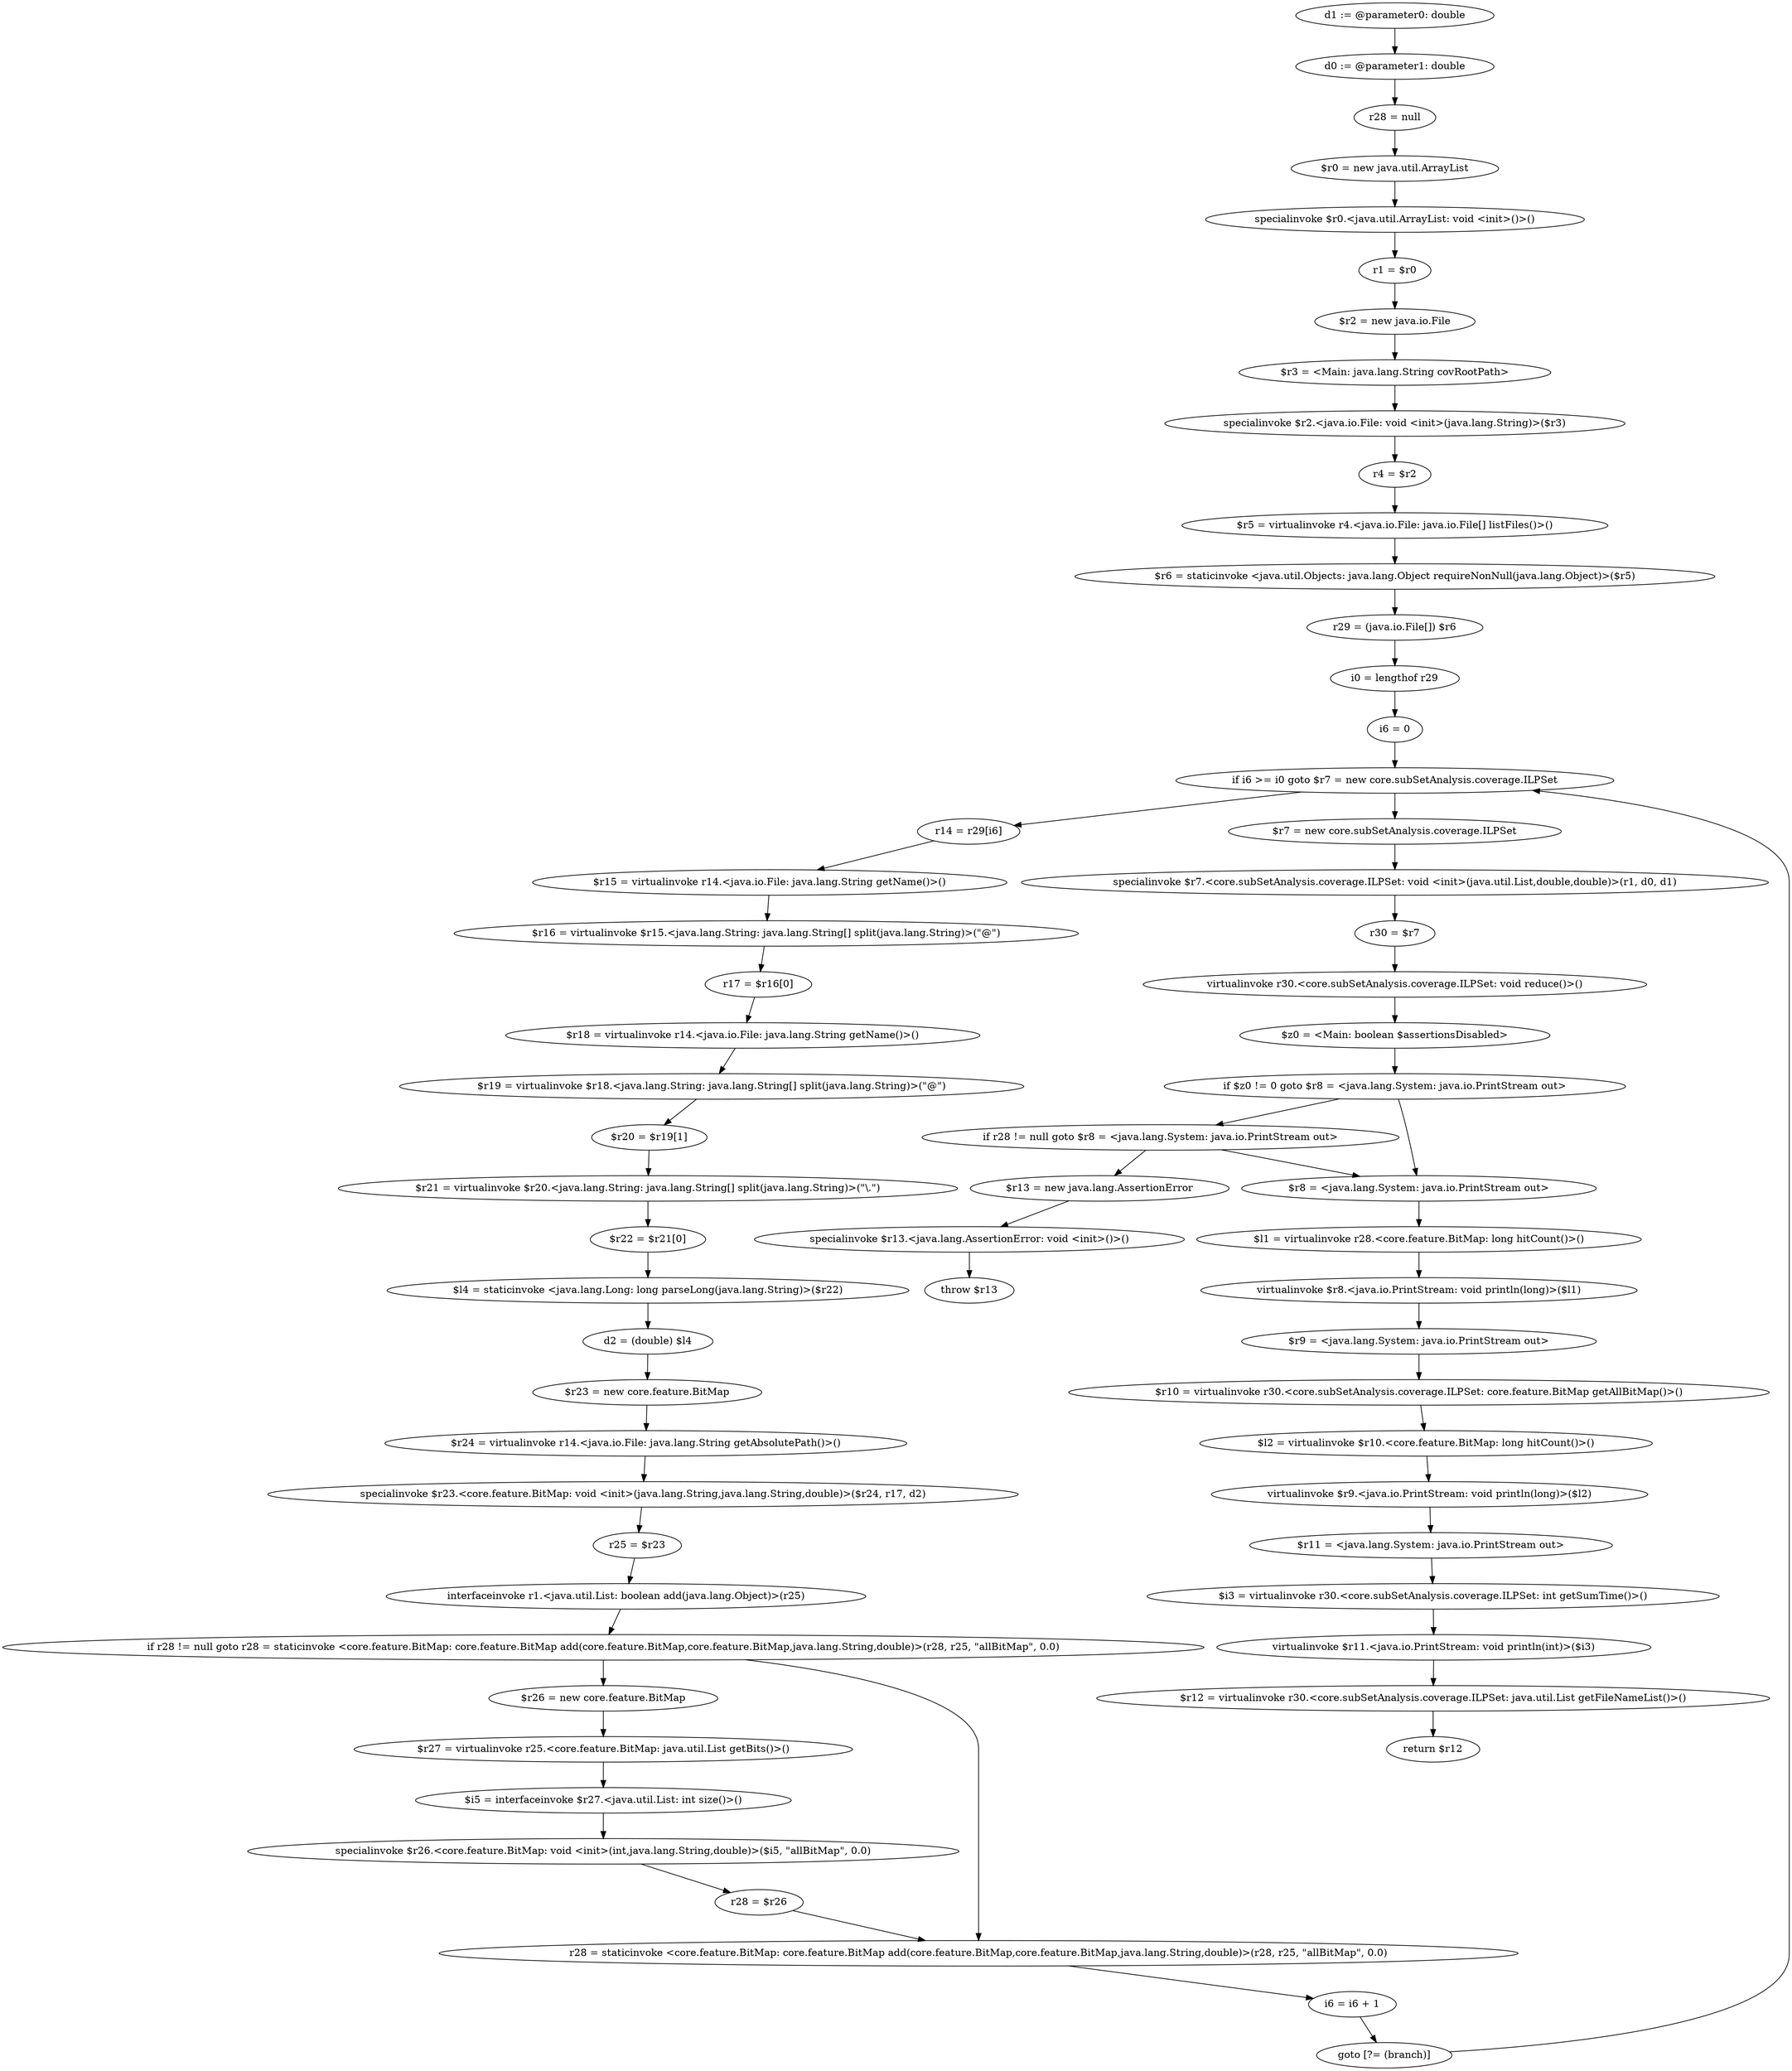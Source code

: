 digraph "unitGraph" {
    "d1 := @parameter0: double"
    "d0 := @parameter1: double"
    "r28 = null"
    "$r0 = new java.util.ArrayList"
    "specialinvoke $r0.<java.util.ArrayList: void <init>()>()"
    "r1 = $r0"
    "$r2 = new java.io.File"
    "$r3 = <Main: java.lang.String covRootPath>"
    "specialinvoke $r2.<java.io.File: void <init>(java.lang.String)>($r3)"
    "r4 = $r2"
    "$r5 = virtualinvoke r4.<java.io.File: java.io.File[] listFiles()>()"
    "$r6 = staticinvoke <java.util.Objects: java.lang.Object requireNonNull(java.lang.Object)>($r5)"
    "r29 = (java.io.File[]) $r6"
    "i0 = lengthof r29"
    "i6 = 0"
    "if i6 >= i0 goto $r7 = new core.subSetAnalysis.coverage.ILPSet"
    "r14 = r29[i6]"
    "$r15 = virtualinvoke r14.<java.io.File: java.lang.String getName()>()"
    "$r16 = virtualinvoke $r15.<java.lang.String: java.lang.String[] split(java.lang.String)>(\"@\")"
    "r17 = $r16[0]"
    "$r18 = virtualinvoke r14.<java.io.File: java.lang.String getName()>()"
    "$r19 = virtualinvoke $r18.<java.lang.String: java.lang.String[] split(java.lang.String)>(\"@\")"
    "$r20 = $r19[1]"
    "$r21 = virtualinvoke $r20.<java.lang.String: java.lang.String[] split(java.lang.String)>(\"\\.\")"
    "$r22 = $r21[0]"
    "$l4 = staticinvoke <java.lang.Long: long parseLong(java.lang.String)>($r22)"
    "d2 = (double) $l4"
    "$r23 = new core.feature.BitMap"
    "$r24 = virtualinvoke r14.<java.io.File: java.lang.String getAbsolutePath()>()"
    "specialinvoke $r23.<core.feature.BitMap: void <init>(java.lang.String,java.lang.String,double)>($r24, r17, d2)"
    "r25 = $r23"
    "interfaceinvoke r1.<java.util.List: boolean add(java.lang.Object)>(r25)"
    "if r28 != null goto r28 = staticinvoke <core.feature.BitMap: core.feature.BitMap add(core.feature.BitMap,core.feature.BitMap,java.lang.String,double)>(r28, r25, \"allBitMap\", 0.0)"
    "$r26 = new core.feature.BitMap"
    "$r27 = virtualinvoke r25.<core.feature.BitMap: java.util.List getBits()>()"
    "$i5 = interfaceinvoke $r27.<java.util.List: int size()>()"
    "specialinvoke $r26.<core.feature.BitMap: void <init>(int,java.lang.String,double)>($i5, \"allBitMap\", 0.0)"
    "r28 = $r26"
    "r28 = staticinvoke <core.feature.BitMap: core.feature.BitMap add(core.feature.BitMap,core.feature.BitMap,java.lang.String,double)>(r28, r25, \"allBitMap\", 0.0)"
    "i6 = i6 + 1"
    "goto [?= (branch)]"
    "$r7 = new core.subSetAnalysis.coverage.ILPSet"
    "specialinvoke $r7.<core.subSetAnalysis.coverage.ILPSet: void <init>(java.util.List,double,double)>(r1, d0, d1)"
    "r30 = $r7"
    "virtualinvoke r30.<core.subSetAnalysis.coverage.ILPSet: void reduce()>()"
    "$z0 = <Main: boolean $assertionsDisabled>"
    "if $z0 != 0 goto $r8 = <java.lang.System: java.io.PrintStream out>"
    "if r28 != null goto $r8 = <java.lang.System: java.io.PrintStream out>"
    "$r13 = new java.lang.AssertionError"
    "specialinvoke $r13.<java.lang.AssertionError: void <init>()>()"
    "throw $r13"
    "$r8 = <java.lang.System: java.io.PrintStream out>"
    "$l1 = virtualinvoke r28.<core.feature.BitMap: long hitCount()>()"
    "virtualinvoke $r8.<java.io.PrintStream: void println(long)>($l1)"
    "$r9 = <java.lang.System: java.io.PrintStream out>"
    "$r10 = virtualinvoke r30.<core.subSetAnalysis.coverage.ILPSet: core.feature.BitMap getAllBitMap()>()"
    "$l2 = virtualinvoke $r10.<core.feature.BitMap: long hitCount()>()"
    "virtualinvoke $r9.<java.io.PrintStream: void println(long)>($l2)"
    "$r11 = <java.lang.System: java.io.PrintStream out>"
    "$i3 = virtualinvoke r30.<core.subSetAnalysis.coverage.ILPSet: int getSumTime()>()"
    "virtualinvoke $r11.<java.io.PrintStream: void println(int)>($i3)"
    "$r12 = virtualinvoke r30.<core.subSetAnalysis.coverage.ILPSet: java.util.List getFileNameList()>()"
    "return $r12"
    "d1 := @parameter0: double"->"d0 := @parameter1: double";
    "d0 := @parameter1: double"->"r28 = null";
    "r28 = null"->"$r0 = new java.util.ArrayList";
    "$r0 = new java.util.ArrayList"->"specialinvoke $r0.<java.util.ArrayList: void <init>()>()";
    "specialinvoke $r0.<java.util.ArrayList: void <init>()>()"->"r1 = $r0";
    "r1 = $r0"->"$r2 = new java.io.File";
    "$r2 = new java.io.File"->"$r3 = <Main: java.lang.String covRootPath>";
    "$r3 = <Main: java.lang.String covRootPath>"->"specialinvoke $r2.<java.io.File: void <init>(java.lang.String)>($r3)";
    "specialinvoke $r2.<java.io.File: void <init>(java.lang.String)>($r3)"->"r4 = $r2";
    "r4 = $r2"->"$r5 = virtualinvoke r4.<java.io.File: java.io.File[] listFiles()>()";
    "$r5 = virtualinvoke r4.<java.io.File: java.io.File[] listFiles()>()"->"$r6 = staticinvoke <java.util.Objects: java.lang.Object requireNonNull(java.lang.Object)>($r5)";
    "$r6 = staticinvoke <java.util.Objects: java.lang.Object requireNonNull(java.lang.Object)>($r5)"->"r29 = (java.io.File[]) $r6";
    "r29 = (java.io.File[]) $r6"->"i0 = lengthof r29";
    "i0 = lengthof r29"->"i6 = 0";
    "i6 = 0"->"if i6 >= i0 goto $r7 = new core.subSetAnalysis.coverage.ILPSet";
    "if i6 >= i0 goto $r7 = new core.subSetAnalysis.coverage.ILPSet"->"r14 = r29[i6]";
    "if i6 >= i0 goto $r7 = new core.subSetAnalysis.coverage.ILPSet"->"$r7 = new core.subSetAnalysis.coverage.ILPSet";
    "r14 = r29[i6]"->"$r15 = virtualinvoke r14.<java.io.File: java.lang.String getName()>()";
    "$r15 = virtualinvoke r14.<java.io.File: java.lang.String getName()>()"->"$r16 = virtualinvoke $r15.<java.lang.String: java.lang.String[] split(java.lang.String)>(\"@\")";
    "$r16 = virtualinvoke $r15.<java.lang.String: java.lang.String[] split(java.lang.String)>(\"@\")"->"r17 = $r16[0]";
    "r17 = $r16[0]"->"$r18 = virtualinvoke r14.<java.io.File: java.lang.String getName()>()";
    "$r18 = virtualinvoke r14.<java.io.File: java.lang.String getName()>()"->"$r19 = virtualinvoke $r18.<java.lang.String: java.lang.String[] split(java.lang.String)>(\"@\")";
    "$r19 = virtualinvoke $r18.<java.lang.String: java.lang.String[] split(java.lang.String)>(\"@\")"->"$r20 = $r19[1]";
    "$r20 = $r19[1]"->"$r21 = virtualinvoke $r20.<java.lang.String: java.lang.String[] split(java.lang.String)>(\"\\.\")";
    "$r21 = virtualinvoke $r20.<java.lang.String: java.lang.String[] split(java.lang.String)>(\"\\.\")"->"$r22 = $r21[0]";
    "$r22 = $r21[0]"->"$l4 = staticinvoke <java.lang.Long: long parseLong(java.lang.String)>($r22)";
    "$l4 = staticinvoke <java.lang.Long: long parseLong(java.lang.String)>($r22)"->"d2 = (double) $l4";
    "d2 = (double) $l4"->"$r23 = new core.feature.BitMap";
    "$r23 = new core.feature.BitMap"->"$r24 = virtualinvoke r14.<java.io.File: java.lang.String getAbsolutePath()>()";
    "$r24 = virtualinvoke r14.<java.io.File: java.lang.String getAbsolutePath()>()"->"specialinvoke $r23.<core.feature.BitMap: void <init>(java.lang.String,java.lang.String,double)>($r24, r17, d2)";
    "specialinvoke $r23.<core.feature.BitMap: void <init>(java.lang.String,java.lang.String,double)>($r24, r17, d2)"->"r25 = $r23";
    "r25 = $r23"->"interfaceinvoke r1.<java.util.List: boolean add(java.lang.Object)>(r25)";
    "interfaceinvoke r1.<java.util.List: boolean add(java.lang.Object)>(r25)"->"if r28 != null goto r28 = staticinvoke <core.feature.BitMap: core.feature.BitMap add(core.feature.BitMap,core.feature.BitMap,java.lang.String,double)>(r28, r25, \"allBitMap\", 0.0)";
    "if r28 != null goto r28 = staticinvoke <core.feature.BitMap: core.feature.BitMap add(core.feature.BitMap,core.feature.BitMap,java.lang.String,double)>(r28, r25, \"allBitMap\", 0.0)"->"$r26 = new core.feature.BitMap";
    "if r28 != null goto r28 = staticinvoke <core.feature.BitMap: core.feature.BitMap add(core.feature.BitMap,core.feature.BitMap,java.lang.String,double)>(r28, r25, \"allBitMap\", 0.0)"->"r28 = staticinvoke <core.feature.BitMap: core.feature.BitMap add(core.feature.BitMap,core.feature.BitMap,java.lang.String,double)>(r28, r25, \"allBitMap\", 0.0)";
    "$r26 = new core.feature.BitMap"->"$r27 = virtualinvoke r25.<core.feature.BitMap: java.util.List getBits()>()";
    "$r27 = virtualinvoke r25.<core.feature.BitMap: java.util.List getBits()>()"->"$i5 = interfaceinvoke $r27.<java.util.List: int size()>()";
    "$i5 = interfaceinvoke $r27.<java.util.List: int size()>()"->"specialinvoke $r26.<core.feature.BitMap: void <init>(int,java.lang.String,double)>($i5, \"allBitMap\", 0.0)";
    "specialinvoke $r26.<core.feature.BitMap: void <init>(int,java.lang.String,double)>($i5, \"allBitMap\", 0.0)"->"r28 = $r26";
    "r28 = $r26"->"r28 = staticinvoke <core.feature.BitMap: core.feature.BitMap add(core.feature.BitMap,core.feature.BitMap,java.lang.String,double)>(r28, r25, \"allBitMap\", 0.0)";
    "r28 = staticinvoke <core.feature.BitMap: core.feature.BitMap add(core.feature.BitMap,core.feature.BitMap,java.lang.String,double)>(r28, r25, \"allBitMap\", 0.0)"->"i6 = i6 + 1";
    "i6 = i6 + 1"->"goto [?= (branch)]";
    "goto [?= (branch)]"->"if i6 >= i0 goto $r7 = new core.subSetAnalysis.coverage.ILPSet";
    "$r7 = new core.subSetAnalysis.coverage.ILPSet"->"specialinvoke $r7.<core.subSetAnalysis.coverage.ILPSet: void <init>(java.util.List,double,double)>(r1, d0, d1)";
    "specialinvoke $r7.<core.subSetAnalysis.coverage.ILPSet: void <init>(java.util.List,double,double)>(r1, d0, d1)"->"r30 = $r7";
    "r30 = $r7"->"virtualinvoke r30.<core.subSetAnalysis.coverage.ILPSet: void reduce()>()";
    "virtualinvoke r30.<core.subSetAnalysis.coverage.ILPSet: void reduce()>()"->"$z0 = <Main: boolean $assertionsDisabled>";
    "$z0 = <Main: boolean $assertionsDisabled>"->"if $z0 != 0 goto $r8 = <java.lang.System: java.io.PrintStream out>";
    "if $z0 != 0 goto $r8 = <java.lang.System: java.io.PrintStream out>"->"if r28 != null goto $r8 = <java.lang.System: java.io.PrintStream out>";
    "if $z0 != 0 goto $r8 = <java.lang.System: java.io.PrintStream out>"->"$r8 = <java.lang.System: java.io.PrintStream out>";
    "if r28 != null goto $r8 = <java.lang.System: java.io.PrintStream out>"->"$r13 = new java.lang.AssertionError";
    "if r28 != null goto $r8 = <java.lang.System: java.io.PrintStream out>"->"$r8 = <java.lang.System: java.io.PrintStream out>";
    "$r13 = new java.lang.AssertionError"->"specialinvoke $r13.<java.lang.AssertionError: void <init>()>()";
    "specialinvoke $r13.<java.lang.AssertionError: void <init>()>()"->"throw $r13";
    "$r8 = <java.lang.System: java.io.PrintStream out>"->"$l1 = virtualinvoke r28.<core.feature.BitMap: long hitCount()>()";
    "$l1 = virtualinvoke r28.<core.feature.BitMap: long hitCount()>()"->"virtualinvoke $r8.<java.io.PrintStream: void println(long)>($l1)";
    "virtualinvoke $r8.<java.io.PrintStream: void println(long)>($l1)"->"$r9 = <java.lang.System: java.io.PrintStream out>";
    "$r9 = <java.lang.System: java.io.PrintStream out>"->"$r10 = virtualinvoke r30.<core.subSetAnalysis.coverage.ILPSet: core.feature.BitMap getAllBitMap()>()";
    "$r10 = virtualinvoke r30.<core.subSetAnalysis.coverage.ILPSet: core.feature.BitMap getAllBitMap()>()"->"$l2 = virtualinvoke $r10.<core.feature.BitMap: long hitCount()>()";
    "$l2 = virtualinvoke $r10.<core.feature.BitMap: long hitCount()>()"->"virtualinvoke $r9.<java.io.PrintStream: void println(long)>($l2)";
    "virtualinvoke $r9.<java.io.PrintStream: void println(long)>($l2)"->"$r11 = <java.lang.System: java.io.PrintStream out>";
    "$r11 = <java.lang.System: java.io.PrintStream out>"->"$i3 = virtualinvoke r30.<core.subSetAnalysis.coverage.ILPSet: int getSumTime()>()";
    "$i3 = virtualinvoke r30.<core.subSetAnalysis.coverage.ILPSet: int getSumTime()>()"->"virtualinvoke $r11.<java.io.PrintStream: void println(int)>($i3)";
    "virtualinvoke $r11.<java.io.PrintStream: void println(int)>($i3)"->"$r12 = virtualinvoke r30.<core.subSetAnalysis.coverage.ILPSet: java.util.List getFileNameList()>()";
    "$r12 = virtualinvoke r30.<core.subSetAnalysis.coverage.ILPSet: java.util.List getFileNameList()>()"->"return $r12";
}
